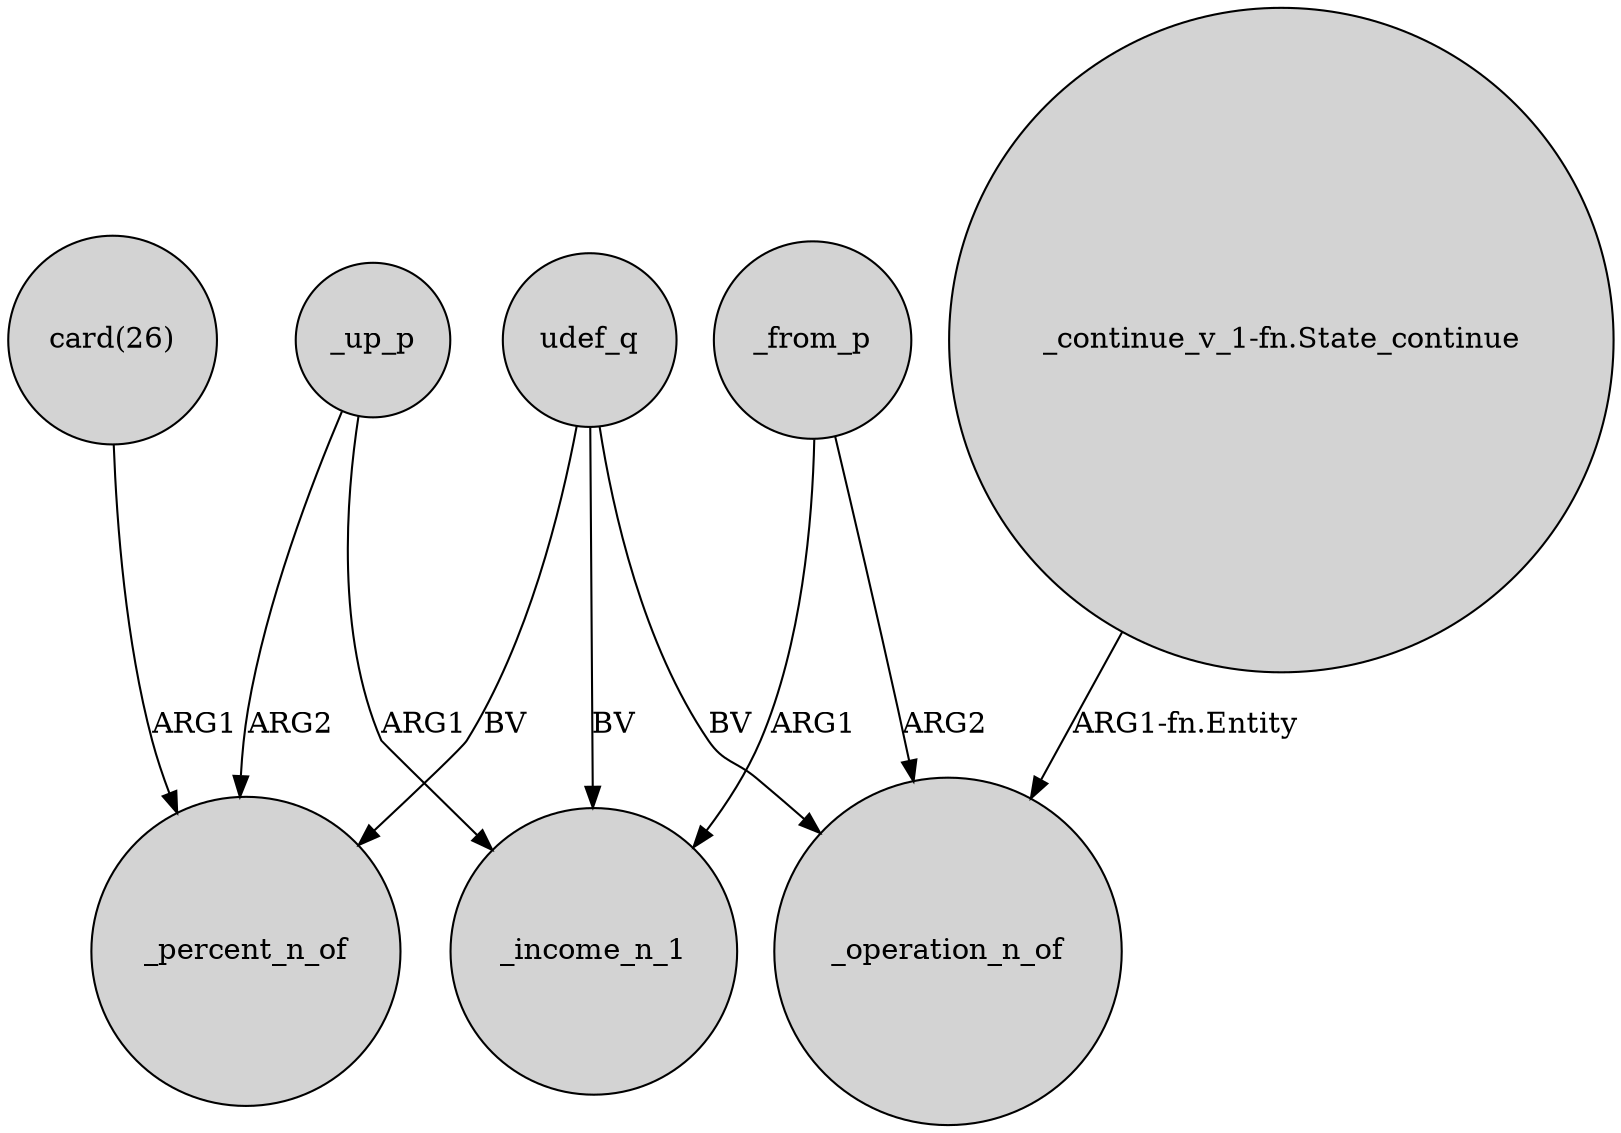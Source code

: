 digraph {
	node [shape=circle style=filled]
	_up_p -> _percent_n_of [label=ARG2]
	udef_q -> _percent_n_of [label=BV]
	udef_q -> _operation_n_of [label=BV]
	"_continue_v_1-fn.State_continue" -> _operation_n_of [label="ARG1-fn.Entity"]
	_from_p -> _operation_n_of [label=ARG2]
	_from_p -> _income_n_1 [label=ARG1]
	udef_q -> _income_n_1 [label=BV]
	"card(26)" -> _percent_n_of [label=ARG1]
	_up_p -> _income_n_1 [label=ARG1]
}
